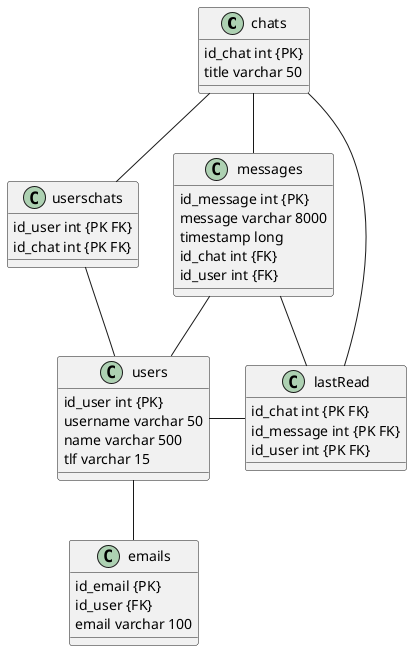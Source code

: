 @startuml
'https://plantuml.com/class-diagram

chats -- userschats
chats -- messages
chats --- lastRead

userschats -- users

messages -- users
messages -- lastRead

users - lastRead
users -- emails

class chats{
    id_chat int {PK}
    title varchar 50
}

class userschats{
    id_user int {PK FK}
    id_chat int {PK FK}
}

class messages {
    id_message int {PK}
    message varchar 8000
    timestamp long
    id_chat int {FK}
    id_user int {FK}

}

class lastRead{
    id_chat int {PK FK}
    id_message int {PK FK}
    id_user int {PK FK}
}

class users {
    id_user int {PK}
    username varchar 50
    name varchar 500
    tlf varchar 15
}

class emails {
    id_email {PK}
    id_user {FK}
    email varchar 100
}

@enduml